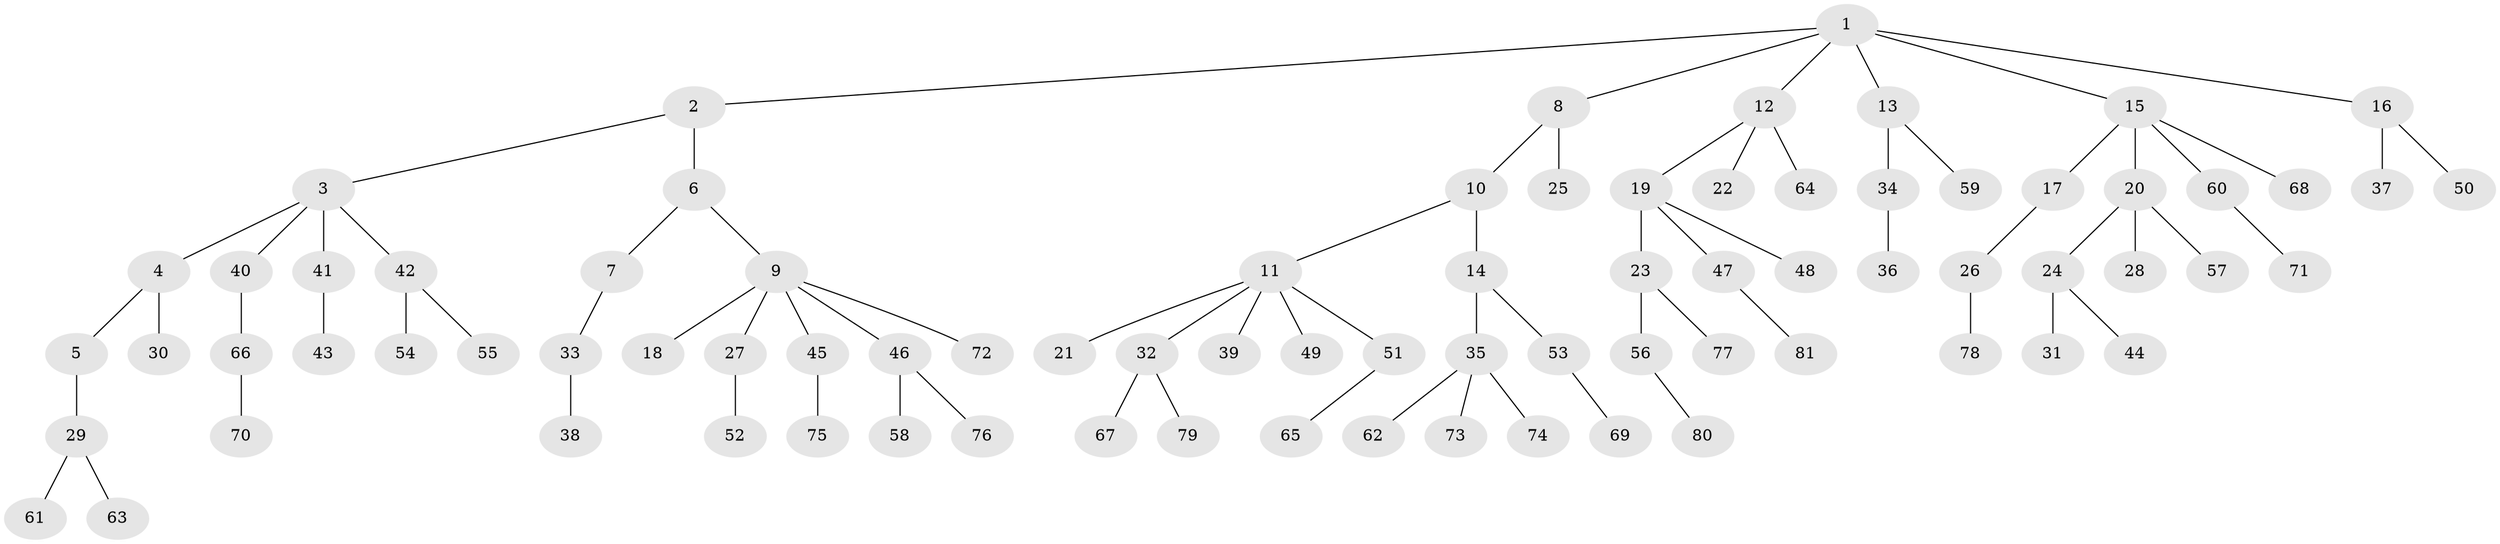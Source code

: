 // coarse degree distribution, {6: 0.02040816326530612, 3: 0.12244897959183673, 2: 0.24489795918367346, 4: 0.04081632653061224, 1: 0.5102040816326531, 5: 0.061224489795918366}
// Generated by graph-tools (version 1.1) at 2025/37/03/04/25 23:37:15]
// undirected, 81 vertices, 80 edges
graph export_dot {
  node [color=gray90,style=filled];
  1;
  2;
  3;
  4;
  5;
  6;
  7;
  8;
  9;
  10;
  11;
  12;
  13;
  14;
  15;
  16;
  17;
  18;
  19;
  20;
  21;
  22;
  23;
  24;
  25;
  26;
  27;
  28;
  29;
  30;
  31;
  32;
  33;
  34;
  35;
  36;
  37;
  38;
  39;
  40;
  41;
  42;
  43;
  44;
  45;
  46;
  47;
  48;
  49;
  50;
  51;
  52;
  53;
  54;
  55;
  56;
  57;
  58;
  59;
  60;
  61;
  62;
  63;
  64;
  65;
  66;
  67;
  68;
  69;
  70;
  71;
  72;
  73;
  74;
  75;
  76;
  77;
  78;
  79;
  80;
  81;
  1 -- 2;
  1 -- 8;
  1 -- 12;
  1 -- 13;
  1 -- 15;
  1 -- 16;
  2 -- 3;
  2 -- 6;
  3 -- 4;
  3 -- 40;
  3 -- 41;
  3 -- 42;
  4 -- 5;
  4 -- 30;
  5 -- 29;
  6 -- 7;
  6 -- 9;
  7 -- 33;
  8 -- 10;
  8 -- 25;
  9 -- 18;
  9 -- 27;
  9 -- 45;
  9 -- 46;
  9 -- 72;
  10 -- 11;
  10 -- 14;
  11 -- 21;
  11 -- 32;
  11 -- 39;
  11 -- 49;
  11 -- 51;
  12 -- 19;
  12 -- 22;
  12 -- 64;
  13 -- 34;
  13 -- 59;
  14 -- 35;
  14 -- 53;
  15 -- 17;
  15 -- 20;
  15 -- 60;
  15 -- 68;
  16 -- 37;
  16 -- 50;
  17 -- 26;
  19 -- 23;
  19 -- 47;
  19 -- 48;
  20 -- 24;
  20 -- 28;
  20 -- 57;
  23 -- 56;
  23 -- 77;
  24 -- 31;
  24 -- 44;
  26 -- 78;
  27 -- 52;
  29 -- 61;
  29 -- 63;
  32 -- 67;
  32 -- 79;
  33 -- 38;
  34 -- 36;
  35 -- 62;
  35 -- 73;
  35 -- 74;
  40 -- 66;
  41 -- 43;
  42 -- 54;
  42 -- 55;
  45 -- 75;
  46 -- 58;
  46 -- 76;
  47 -- 81;
  51 -- 65;
  53 -- 69;
  56 -- 80;
  60 -- 71;
  66 -- 70;
}
